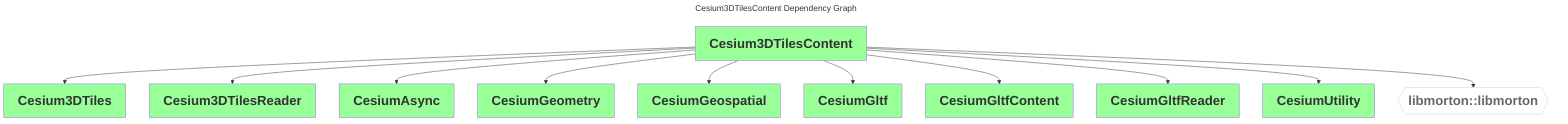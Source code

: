 ---
comment: This file was generated by dep-graph-gen. DO NOT EDIT THIS FILE!

title: Cesium3DTilesContent Dependency Graph
---
graph TD
  classDef dependencyNode fill:#fff,stroke:#ccc,color:#666,font-weight:bold,font-size:28px
  classDef libraryNode fill:#9f9,font-weight:bold,font-size:28px
  Cesium3DTilesContent[Cesium3DTilesContent] --> Cesium3DTiles[Cesium3DTiles]
  Cesium3DTilesContent[Cesium3DTilesContent] --> Cesium3DTilesReader[Cesium3DTilesReader]
  Cesium3DTilesContent[Cesium3DTilesContent] --> CesiumAsync[CesiumAsync]
  Cesium3DTilesContent[Cesium3DTilesContent] --> CesiumGeometry[CesiumGeometry]
  Cesium3DTilesContent[Cesium3DTilesContent] --> CesiumGeospatial[CesiumGeospatial]
  Cesium3DTilesContent[Cesium3DTilesContent] --> CesiumGltf[CesiumGltf]
  Cesium3DTilesContent[Cesium3DTilesContent] --> CesiumGltfContent[CesiumGltfContent]
  Cesium3DTilesContent[Cesium3DTilesContent] --> CesiumGltfReader[CesiumGltfReader]
  Cesium3DTilesContent[Cesium3DTilesContent] --> CesiumUtility[CesiumUtility]
  Cesium3DTilesContent[Cesium3DTilesContent] --> libmorton_libmorton{{libmorton::libmorton}}
  class libmorton_libmorton dependencyNode
  class Cesium3DTiles,Cesium3DTilesReader,CesiumAsync,CesiumGeometry,CesiumGeospatial,CesiumGltf,CesiumGltfContent,CesiumGltfReader,CesiumUtility,Cesium3DTilesContent libraryNode